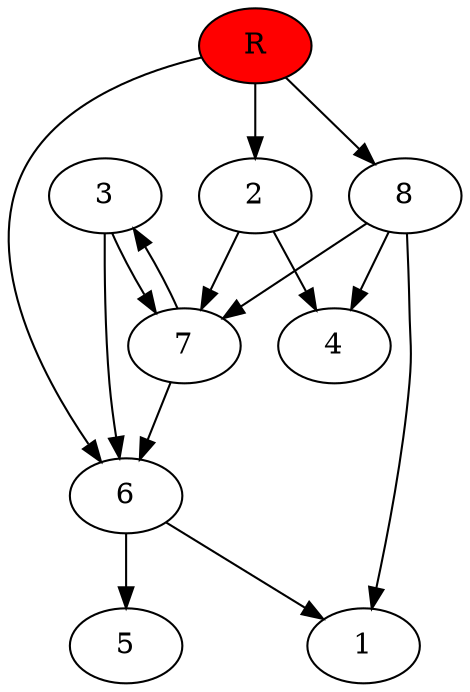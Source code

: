 digraph prb34287 {
	1
	2
	3
	4
	5
	6
	7
	8
	R [fillcolor="#ff0000" style=filled]
	2 -> 4
	2 -> 7
	3 -> 6
	3 -> 7
	6 -> 1
	6 -> 5
	7 -> 3
	7 -> 6
	8 -> 1
	8 -> 4
	8 -> 7
	R -> 2
	R -> 6
	R -> 8
}
